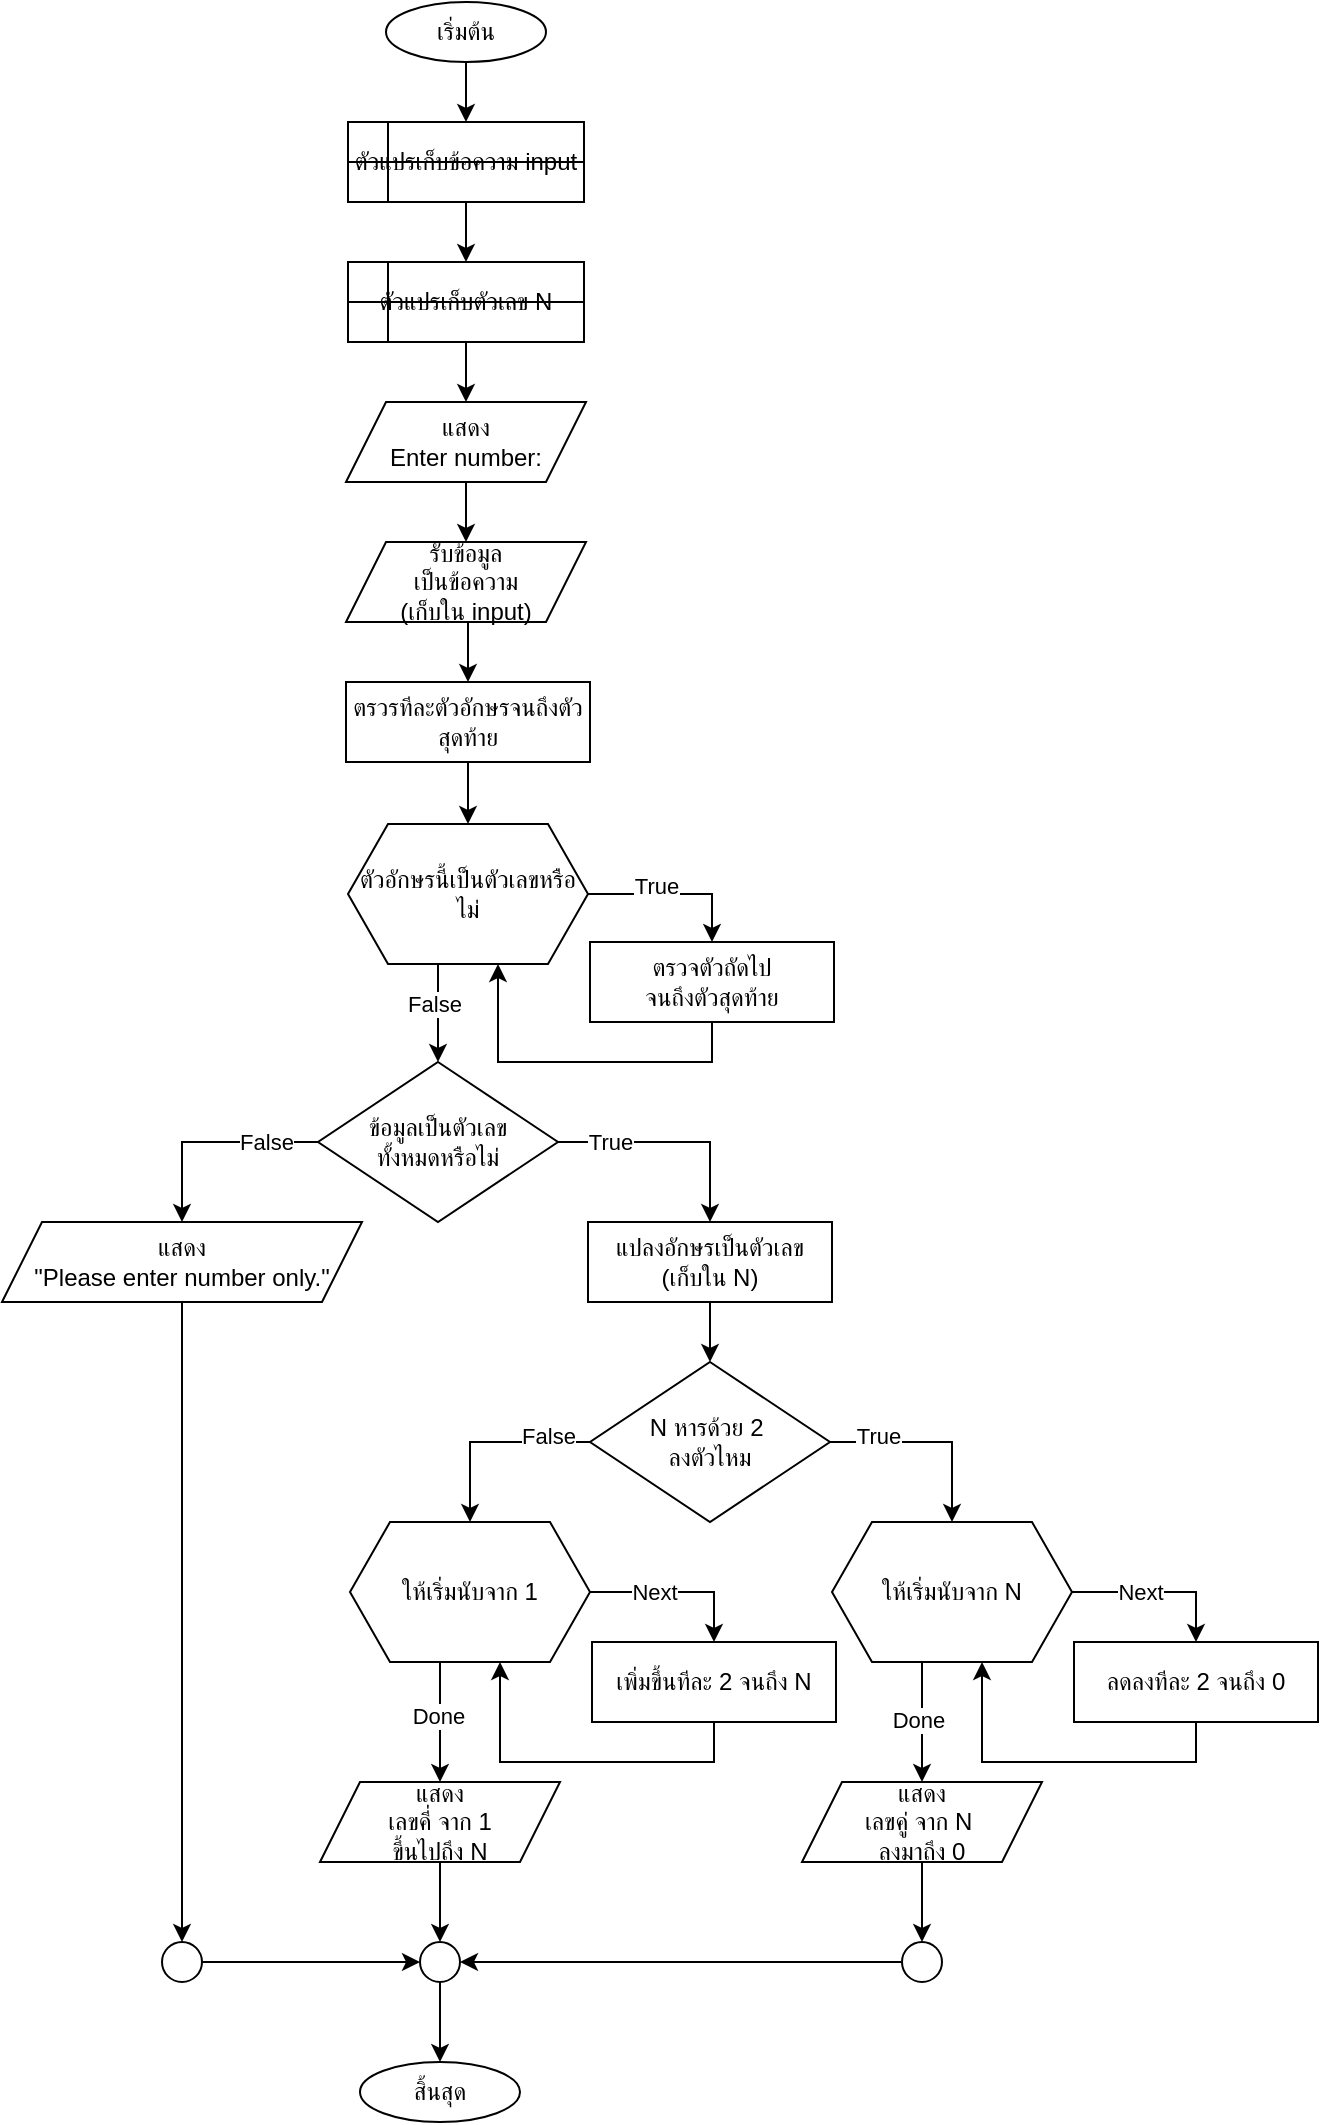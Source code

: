 <mxfile version="28.0.9">
  <diagram name="หน้า-1" id="KGD6qzJ3cK8H4dtYkZQe">
    <mxGraphModel dx="1810" dy="926" grid="1" gridSize="10" guides="1" tooltips="1" connect="1" arrows="1" fold="1" page="1" pageScale="1" pageWidth="1654" pageHeight="2336" math="0" shadow="0">
      <root>
        <mxCell id="0" />
        <mxCell id="1" parent="0" />
        <mxCell id="HFrTMthz7Jt6YIfU-x2g-32" value="" style="edgeStyle=orthogonalEdgeStyle;rounded=0;orthogonalLoop=1;jettySize=auto;html=1;" parent="1" source="HFrTMthz7Jt6YIfU-x2g-1" target="HFrTMthz7Jt6YIfU-x2g-6" edge="1">
          <mxGeometry relative="1" as="geometry" />
        </mxCell>
        <mxCell id="HFrTMthz7Jt6YIfU-x2g-1" value="เริ่มต้น" style="ellipse;whiteSpace=wrap;html=1;" parent="1" vertex="1">
          <mxGeometry x="212" y="10" width="80" height="30" as="geometry" />
        </mxCell>
        <mxCell id="HFrTMthz7Jt6YIfU-x2g-2" value="สิ้นสุด" style="ellipse;whiteSpace=wrap;html=1;" parent="1" vertex="1">
          <mxGeometry x="199" y="1040" width="80" height="30" as="geometry" />
        </mxCell>
        <mxCell id="HFrTMthz7Jt6YIfU-x2g-33" value="" style="edgeStyle=orthogonalEdgeStyle;rounded=0;orthogonalLoop=1;jettySize=auto;html=1;" parent="1" source="HFrTMthz7Jt6YIfU-x2g-6" target="HFrTMthz7Jt6YIfU-x2g-8" edge="1">
          <mxGeometry relative="1" as="geometry" />
        </mxCell>
        <mxCell id="HFrTMthz7Jt6YIfU-x2g-6" value="ตัวแปรเก็บข้อความ input" style="shape=internalStorage;whiteSpace=wrap;html=1;backgroundOutline=1;" parent="1" vertex="1">
          <mxGeometry x="193" y="70" width="118" height="40" as="geometry" />
        </mxCell>
        <mxCell id="HFrTMthz7Jt6YIfU-x2g-34" value="" style="edgeStyle=orthogonalEdgeStyle;rounded=0;orthogonalLoop=1;jettySize=auto;html=1;" parent="1" source="HFrTMthz7Jt6YIfU-x2g-8" target="HFrTMthz7Jt6YIfU-x2g-9" edge="1">
          <mxGeometry relative="1" as="geometry" />
        </mxCell>
        <mxCell id="HFrTMthz7Jt6YIfU-x2g-8" value="ตัวแปรเก็บตัวเลข N" style="shape=internalStorage;whiteSpace=wrap;html=1;backgroundOutline=1;" parent="1" vertex="1">
          <mxGeometry x="193" y="140" width="118" height="40" as="geometry" />
        </mxCell>
        <mxCell id="HFrTMthz7Jt6YIfU-x2g-35" value="" style="edgeStyle=orthogonalEdgeStyle;rounded=0;orthogonalLoop=1;jettySize=auto;html=1;" parent="1" source="HFrTMthz7Jt6YIfU-x2g-9" target="HFrTMthz7Jt6YIfU-x2g-10" edge="1">
          <mxGeometry relative="1" as="geometry" />
        </mxCell>
        <mxCell id="HFrTMthz7Jt6YIfU-x2g-9" value="แสดง&lt;div&gt;Enter number:&lt;/div&gt;" style="shape=parallelogram;perimeter=parallelogramPerimeter;whiteSpace=wrap;html=1;fixedSize=1;" parent="1" vertex="1">
          <mxGeometry x="192" y="210" width="120" height="40" as="geometry" />
        </mxCell>
        <mxCell id="cBldyynDTgbquyn_7xmE-29" style="edgeStyle=orthogonalEdgeStyle;rounded=0;orthogonalLoop=1;jettySize=auto;html=1;exitX=0.5;exitY=1;exitDx=0;exitDy=0;entryX=0.5;entryY=0;entryDx=0;entryDy=0;" parent="1" source="HFrTMthz7Jt6YIfU-x2g-10" target="HFrTMthz7Jt6YIfU-x2g-11" edge="1">
          <mxGeometry relative="1" as="geometry" />
        </mxCell>
        <mxCell id="HFrTMthz7Jt6YIfU-x2g-10" value="รับข้อมูล&lt;div&gt;เป็นข้อความ&lt;/div&gt;&lt;div&gt;(เก็บใน input)&lt;/div&gt;" style="shape=parallelogram;perimeter=parallelogramPerimeter;whiteSpace=wrap;html=1;fixedSize=1;" parent="1" vertex="1">
          <mxGeometry x="192" y="280" width="120" height="40" as="geometry" />
        </mxCell>
        <mxCell id="8d2ErFuVDr-0t92YXGYk-12" value="" style="edgeStyle=orthogonalEdgeStyle;rounded=0;orthogonalLoop=1;jettySize=auto;html=1;" parent="1" source="HFrTMthz7Jt6YIfU-x2g-11" target="HFrTMthz7Jt6YIfU-x2g-18" edge="1">
          <mxGeometry relative="1" as="geometry" />
        </mxCell>
        <mxCell id="HFrTMthz7Jt6YIfU-x2g-11" value="ตรวรทีละตัวอักษรจนถึงตัวสุดท้าย" style="rounded=0;whiteSpace=wrap;html=1;" parent="1" vertex="1">
          <mxGeometry x="192" y="350" width="122" height="40" as="geometry" />
        </mxCell>
        <mxCell id="HFrTMthz7Jt6YIfU-x2g-30" style="edgeStyle=orthogonalEdgeStyle;rounded=0;orthogonalLoop=1;jettySize=auto;html=1;exitX=1;exitY=0.5;exitDx=0;exitDy=0;entryX=0.5;entryY=0;entryDx=0;entryDy=0;" parent="1" source="HFrTMthz7Jt6YIfU-x2g-13" target="HFrTMthz7Jt6YIfU-x2g-23" edge="1">
          <mxGeometry relative="1" as="geometry" />
        </mxCell>
        <mxCell id="HFrTMthz7Jt6YIfU-x2g-39" value="True" style="edgeLabel;html=1;align=center;verticalAlign=middle;resizable=0;points=[];" parent="HFrTMthz7Jt6YIfU-x2g-30" vertex="1" connectable="0">
          <mxGeometry x="-0.719" y="1" relative="1" as="geometry">
            <mxPoint x="9" y="1" as="offset" />
          </mxGeometry>
        </mxCell>
        <mxCell id="cBldyynDTgbquyn_7xmE-8" style="edgeStyle=orthogonalEdgeStyle;rounded=0;orthogonalLoop=1;jettySize=auto;html=1;exitX=0;exitY=0.5;exitDx=0;exitDy=0;entryX=0.5;entryY=0;entryDx=0;entryDy=0;" parent="1" source="HFrTMthz7Jt6YIfU-x2g-13" target="cBldyynDTgbquyn_7xmE-1" edge="1">
          <mxGeometry relative="1" as="geometry" />
        </mxCell>
        <mxCell id="cBldyynDTgbquyn_7xmE-9" value="False" style="edgeLabel;html=1;align=center;verticalAlign=middle;resizable=0;points=[];" parent="cBldyynDTgbquyn_7xmE-8" vertex="1" connectable="0">
          <mxGeometry x="-0.594" y="2" relative="1" as="geometry">
            <mxPoint x="-4" y="-2" as="offset" />
          </mxGeometry>
        </mxCell>
        <mxCell id="HFrTMthz7Jt6YIfU-x2g-13" value="ข้อมูลเป็นตัวเลข&lt;div&gt;ทั้งหมดหรือไม่&lt;/div&gt;" style="rhombus;whiteSpace=wrap;html=1;" parent="1" vertex="1">
          <mxGeometry x="178" y="540" width="120" height="80" as="geometry" />
        </mxCell>
        <mxCell id="8d2ErFuVDr-0t92YXGYk-1" value="" style="edgeStyle=orthogonalEdgeStyle;rounded=0;orthogonalLoop=1;jettySize=auto;html=1;entryX=0.5;entryY=0;entryDx=0;entryDy=0;" parent="1" source="HFrTMthz7Jt6YIfU-x2g-18" target="HFrTMthz7Jt6YIfU-x2g-21" edge="1">
          <mxGeometry relative="1" as="geometry" />
        </mxCell>
        <mxCell id="8d2ErFuVDr-0t92YXGYk-3" value="True" style="edgeLabel;html=1;align=center;verticalAlign=middle;resizable=0;points=[];" parent="8d2ErFuVDr-0t92YXGYk-1" vertex="1" connectable="0">
          <mxGeometry x="-0.225" y="4" relative="1" as="geometry">
            <mxPoint as="offset" />
          </mxGeometry>
        </mxCell>
        <mxCell id="8d2ErFuVDr-0t92YXGYk-26" style="edgeStyle=orthogonalEdgeStyle;rounded=0;orthogonalLoop=1;jettySize=auto;html=1;exitX=0.375;exitY=1;exitDx=0;exitDy=0;entryX=0.5;entryY=0;entryDx=0;entryDy=0;" parent="1" source="HFrTMthz7Jt6YIfU-x2g-18" target="HFrTMthz7Jt6YIfU-x2g-13" edge="1">
          <mxGeometry relative="1" as="geometry" />
        </mxCell>
        <mxCell id="8d2ErFuVDr-0t92YXGYk-27" value="False" style="edgeLabel;html=1;align=center;verticalAlign=middle;resizable=0;points=[];" parent="8d2ErFuVDr-0t92YXGYk-26" vertex="1" connectable="0">
          <mxGeometry x="-0.207" y="-2" relative="1" as="geometry">
            <mxPoint as="offset" />
          </mxGeometry>
        </mxCell>
        <mxCell id="HFrTMthz7Jt6YIfU-x2g-18" value="ตัวอักษรนี้เป็นตัวเลขหรือไม่" style="shape=hexagon;perimeter=hexagonPerimeter2;whiteSpace=wrap;html=1;fixedSize=1;" parent="1" vertex="1">
          <mxGeometry x="193" y="421" width="120" height="70" as="geometry" />
        </mxCell>
        <mxCell id="4uIMqBJFc1xASnDzblz7-1" style="edgeStyle=orthogonalEdgeStyle;rounded=0;orthogonalLoop=1;jettySize=auto;html=1;exitX=0.5;exitY=1;exitDx=0;exitDy=0;entryX=0.625;entryY=1;entryDx=0;entryDy=0;" edge="1" parent="1" source="HFrTMthz7Jt6YIfU-x2g-21" target="HFrTMthz7Jt6YIfU-x2g-18">
          <mxGeometry relative="1" as="geometry" />
        </mxCell>
        <mxCell id="HFrTMthz7Jt6YIfU-x2g-21" value="ตรวจตัวถัดไป&lt;div&gt;จนถึงตัวสุดท้าย&lt;/div&gt;" style="rounded=0;whiteSpace=wrap;html=1;" parent="1" vertex="1">
          <mxGeometry x="314" y="480" width="122" height="40" as="geometry" />
        </mxCell>
        <mxCell id="cBldyynDTgbquyn_7xmE-26" value="" style="edgeStyle=orthogonalEdgeStyle;rounded=0;orthogonalLoop=1;jettySize=auto;html=1;" parent="1" source="HFrTMthz7Jt6YIfU-x2g-23" target="cBldyynDTgbquyn_7xmE-2" edge="1">
          <mxGeometry relative="1" as="geometry" />
        </mxCell>
        <mxCell id="HFrTMthz7Jt6YIfU-x2g-23" value="แปลงอักษรเป็นตัวเลข&lt;div&gt;(เก็บใน N)&lt;/div&gt;" style="rounded=0;whiteSpace=wrap;html=1;" parent="1" vertex="1">
          <mxGeometry x="313" y="620" width="122" height="40" as="geometry" />
        </mxCell>
        <mxCell id="8d2ErFuVDr-0t92YXGYk-30" style="edgeStyle=orthogonalEdgeStyle;rounded=0;orthogonalLoop=1;jettySize=auto;html=1;exitX=0.5;exitY=1;exitDx=0;exitDy=0;entryX=0.5;entryY=0;entryDx=0;entryDy=0;" parent="1" source="cBldyynDTgbquyn_7xmE-1" target="cBldyynDTgbquyn_7xmE-19" edge="1">
          <mxGeometry relative="1" as="geometry" />
        </mxCell>
        <mxCell id="cBldyynDTgbquyn_7xmE-1" value="แสดง&lt;div&gt;&quot;Please enter number only.&quot;&lt;/div&gt;" style="shape=parallelogram;perimeter=parallelogramPerimeter;whiteSpace=wrap;html=1;fixedSize=1;" parent="1" vertex="1">
          <mxGeometry x="20" y="620" width="180" height="40" as="geometry" />
        </mxCell>
        <mxCell id="8d2ErFuVDr-0t92YXGYk-6" style="edgeStyle=orthogonalEdgeStyle;rounded=0;orthogonalLoop=1;jettySize=auto;html=1;exitX=1;exitY=0.5;exitDx=0;exitDy=0;entryX=0.5;entryY=0;entryDx=0;entryDy=0;" parent="1" source="cBldyynDTgbquyn_7xmE-2" target="8d2ErFuVDr-0t92YXGYk-4" edge="1">
          <mxGeometry relative="1" as="geometry" />
        </mxCell>
        <mxCell id="8d2ErFuVDr-0t92YXGYk-8" value="True" style="edgeLabel;html=1;align=center;verticalAlign=middle;resizable=0;points=[];" parent="8d2ErFuVDr-0t92YXGYk-6" vertex="1" connectable="0">
          <mxGeometry x="-0.535" y="3" relative="1" as="geometry">
            <mxPoint as="offset" />
          </mxGeometry>
        </mxCell>
        <mxCell id="8d2ErFuVDr-0t92YXGYk-7" style="edgeStyle=orthogonalEdgeStyle;rounded=0;orthogonalLoop=1;jettySize=auto;html=1;exitX=0;exitY=0.5;exitDx=0;exitDy=0;entryX=0.5;entryY=0;entryDx=0;entryDy=0;" parent="1" source="cBldyynDTgbquyn_7xmE-2" target="8d2ErFuVDr-0t92YXGYk-5" edge="1">
          <mxGeometry relative="1" as="geometry" />
        </mxCell>
        <mxCell id="8d2ErFuVDr-0t92YXGYk-9" value="False" style="edgeLabel;html=1;align=center;verticalAlign=middle;resizable=0;points=[];" parent="8d2ErFuVDr-0t92YXGYk-7" vertex="1" connectable="0">
          <mxGeometry x="-0.576" y="-3" relative="1" as="geometry">
            <mxPoint as="offset" />
          </mxGeometry>
        </mxCell>
        <mxCell id="cBldyynDTgbquyn_7xmE-2" value="N หารด้วย 2&amp;nbsp;&lt;div&gt;ลงตัวไหม&lt;/div&gt;" style="rhombus;whiteSpace=wrap;html=1;" parent="1" vertex="1">
          <mxGeometry x="314" y="690" width="120" height="80" as="geometry" />
        </mxCell>
        <mxCell id="8d2ErFuVDr-0t92YXGYk-29" value="" style="edgeStyle=orthogonalEdgeStyle;rounded=0;orthogonalLoop=1;jettySize=auto;html=1;" parent="1" source="cBldyynDTgbquyn_7xmE-4" target="cBldyynDTgbquyn_7xmE-16" edge="1">
          <mxGeometry relative="1" as="geometry" />
        </mxCell>
        <mxCell id="cBldyynDTgbquyn_7xmE-4" value="แสดง&lt;div&gt;เลขคู่ จาก N&amp;nbsp;&lt;/div&gt;&lt;div&gt;ลงมาถึง 0&lt;/div&gt;" style="shape=parallelogram;perimeter=parallelogramPerimeter;whiteSpace=wrap;html=1;fixedSize=1;" parent="1" vertex="1">
          <mxGeometry x="420" y="900" width="120" height="40" as="geometry" />
        </mxCell>
        <mxCell id="8d2ErFuVDr-0t92YXGYk-28" value="" style="edgeStyle=orthogonalEdgeStyle;rounded=0;orthogonalLoop=1;jettySize=auto;html=1;" parent="1" source="cBldyynDTgbquyn_7xmE-5" target="cBldyynDTgbquyn_7xmE-17" edge="1">
          <mxGeometry relative="1" as="geometry" />
        </mxCell>
        <mxCell id="cBldyynDTgbquyn_7xmE-5" value="แสดง&lt;div&gt;เลขคี่ จาก 1&lt;/div&gt;&lt;div&gt;ขึ้นไปถึง N&lt;/div&gt;" style="shape=parallelogram;perimeter=parallelogramPerimeter;whiteSpace=wrap;html=1;fixedSize=1;" parent="1" vertex="1">
          <mxGeometry x="179" y="900" width="120" height="40" as="geometry" />
        </mxCell>
        <mxCell id="cBldyynDTgbquyn_7xmE-25" style="edgeStyle=orthogonalEdgeStyle;rounded=0;orthogonalLoop=1;jettySize=auto;html=1;exitX=0;exitY=0.5;exitDx=0;exitDy=0;entryX=1;entryY=0.5;entryDx=0;entryDy=0;" parent="1" source="cBldyynDTgbquyn_7xmE-16" target="cBldyynDTgbquyn_7xmE-17" edge="1">
          <mxGeometry relative="1" as="geometry" />
        </mxCell>
        <mxCell id="cBldyynDTgbquyn_7xmE-16" value="" style="ellipse;whiteSpace=wrap;html=1;aspect=fixed;" parent="1" vertex="1">
          <mxGeometry x="470" y="980" width="20" height="20" as="geometry" />
        </mxCell>
        <mxCell id="cBldyynDTgbquyn_7xmE-22" value="" style="edgeStyle=orthogonalEdgeStyle;rounded=0;orthogonalLoop=1;jettySize=auto;html=1;" parent="1" source="cBldyynDTgbquyn_7xmE-17" target="HFrTMthz7Jt6YIfU-x2g-2" edge="1">
          <mxGeometry relative="1" as="geometry" />
        </mxCell>
        <mxCell id="cBldyynDTgbquyn_7xmE-17" value="" style="ellipse;whiteSpace=wrap;html=1;aspect=fixed;" parent="1" vertex="1">
          <mxGeometry x="229" y="980" width="20" height="20" as="geometry" />
        </mxCell>
        <mxCell id="cBldyynDTgbquyn_7xmE-21" value="" style="edgeStyle=orthogonalEdgeStyle;rounded=0;orthogonalLoop=1;jettySize=auto;html=1;" parent="1" source="cBldyynDTgbquyn_7xmE-19" target="cBldyynDTgbquyn_7xmE-17" edge="1">
          <mxGeometry relative="1" as="geometry" />
        </mxCell>
        <mxCell id="cBldyynDTgbquyn_7xmE-19" value="" style="ellipse;whiteSpace=wrap;html=1;aspect=fixed;" parent="1" vertex="1">
          <mxGeometry x="100" y="980" width="20" height="20" as="geometry" />
        </mxCell>
        <mxCell id="8d2ErFuVDr-0t92YXGYk-17" value="" style="edgeStyle=orthogonalEdgeStyle;rounded=0;orthogonalLoop=1;jettySize=auto;html=1;entryX=0.5;entryY=0;entryDx=0;entryDy=0;" parent="1" source="8d2ErFuVDr-0t92YXGYk-4" target="8d2ErFuVDr-0t92YXGYk-10" edge="1">
          <mxGeometry relative="1" as="geometry">
            <mxPoint x="688" y="770" as="targetPoint" />
          </mxGeometry>
        </mxCell>
        <mxCell id="8d2ErFuVDr-0t92YXGYk-21" value="Next" style="edgeLabel;html=1;align=center;verticalAlign=middle;resizable=0;points=[];" parent="8d2ErFuVDr-0t92YXGYk-17" vertex="1" connectable="0">
          <mxGeometry x="-0.054" y="-1" relative="1" as="geometry">
            <mxPoint x="-7" y="-1" as="offset" />
          </mxGeometry>
        </mxCell>
        <mxCell id="8d2ErFuVDr-0t92YXGYk-23" style="edgeStyle=orthogonalEdgeStyle;rounded=0;orthogonalLoop=1;jettySize=auto;html=1;exitX=0.375;exitY=1;exitDx=0;exitDy=0;entryX=0.5;entryY=0;entryDx=0;entryDy=0;" parent="1" source="8d2ErFuVDr-0t92YXGYk-4" target="cBldyynDTgbquyn_7xmE-4" edge="1">
          <mxGeometry relative="1" as="geometry" />
        </mxCell>
        <mxCell id="8d2ErFuVDr-0t92YXGYk-25" value="Done" style="edgeLabel;html=1;align=center;verticalAlign=middle;resizable=0;points=[];" parent="8d2ErFuVDr-0t92YXGYk-23" vertex="1" connectable="0">
          <mxGeometry x="-0.057" y="-2" relative="1" as="geometry">
            <mxPoint as="offset" />
          </mxGeometry>
        </mxCell>
        <mxCell id="8d2ErFuVDr-0t92YXGYk-4" value="ให้เริ่มนับจาก N" style="shape=hexagon;perimeter=hexagonPerimeter2;whiteSpace=wrap;html=1;fixedSize=1;" parent="1" vertex="1">
          <mxGeometry x="435" y="770" width="120" height="70" as="geometry" />
        </mxCell>
        <mxCell id="8d2ErFuVDr-0t92YXGYk-16" value="" style="edgeStyle=orthogonalEdgeStyle;rounded=0;orthogonalLoop=1;jettySize=auto;html=1;entryX=0.5;entryY=0;entryDx=0;entryDy=0;" parent="1" source="8d2ErFuVDr-0t92YXGYk-5" target="8d2ErFuVDr-0t92YXGYk-11" edge="1">
          <mxGeometry relative="1" as="geometry" />
        </mxCell>
        <mxCell id="8d2ErFuVDr-0t92YXGYk-20" value="Next" style="edgeLabel;html=1;align=center;verticalAlign=middle;resizable=0;points=[];" parent="8d2ErFuVDr-0t92YXGYk-16" vertex="1" connectable="0">
          <mxGeometry x="-0.077" y="2" relative="1" as="geometry">
            <mxPoint x="-8" y="2" as="offset" />
          </mxGeometry>
        </mxCell>
        <mxCell id="8d2ErFuVDr-0t92YXGYk-22" style="edgeStyle=orthogonalEdgeStyle;rounded=0;orthogonalLoop=1;jettySize=auto;html=1;exitX=0.375;exitY=1;exitDx=0;exitDy=0;entryX=0.5;entryY=0;entryDx=0;entryDy=0;" parent="1" source="8d2ErFuVDr-0t92YXGYk-5" target="cBldyynDTgbquyn_7xmE-5" edge="1">
          <mxGeometry relative="1" as="geometry" />
        </mxCell>
        <mxCell id="8d2ErFuVDr-0t92YXGYk-24" value="Done" style="edgeLabel;html=1;align=center;verticalAlign=middle;resizable=0;points=[];" parent="8d2ErFuVDr-0t92YXGYk-22" vertex="1" connectable="0">
          <mxGeometry x="-0.114" y="-1" relative="1" as="geometry">
            <mxPoint as="offset" />
          </mxGeometry>
        </mxCell>
        <mxCell id="8d2ErFuVDr-0t92YXGYk-5" value="ให้เริ่มนับจาก 1" style="shape=hexagon;perimeter=hexagonPerimeter2;whiteSpace=wrap;html=1;fixedSize=1;" parent="1" vertex="1">
          <mxGeometry x="194" y="770" width="120" height="70" as="geometry" />
        </mxCell>
        <mxCell id="4uIMqBJFc1xASnDzblz7-2" style="edgeStyle=orthogonalEdgeStyle;rounded=0;orthogonalLoop=1;jettySize=auto;html=1;exitX=0.5;exitY=1;exitDx=0;exitDy=0;entryX=0.625;entryY=1;entryDx=0;entryDy=0;" edge="1" parent="1" source="8d2ErFuVDr-0t92YXGYk-10" target="8d2ErFuVDr-0t92YXGYk-4">
          <mxGeometry relative="1" as="geometry" />
        </mxCell>
        <mxCell id="8d2ErFuVDr-0t92YXGYk-10" value="ลดลงทีละ 2 จนถึง 0" style="rounded=0;whiteSpace=wrap;html=1;" parent="1" vertex="1">
          <mxGeometry x="556" y="830" width="122" height="40" as="geometry" />
        </mxCell>
        <mxCell id="4uIMqBJFc1xASnDzblz7-3" style="edgeStyle=orthogonalEdgeStyle;rounded=0;orthogonalLoop=1;jettySize=auto;html=1;exitX=0.5;exitY=1;exitDx=0;exitDy=0;entryX=0.625;entryY=1;entryDx=0;entryDy=0;" edge="1" parent="1" source="8d2ErFuVDr-0t92YXGYk-11" target="8d2ErFuVDr-0t92YXGYk-5">
          <mxGeometry relative="1" as="geometry" />
        </mxCell>
        <mxCell id="8d2ErFuVDr-0t92YXGYk-11" value="เพิ่มขึ้นทีละ 2 จนถึง N" style="rounded=0;whiteSpace=wrap;html=1;" parent="1" vertex="1">
          <mxGeometry x="315" y="830" width="122" height="40" as="geometry" />
        </mxCell>
      </root>
    </mxGraphModel>
  </diagram>
</mxfile>
